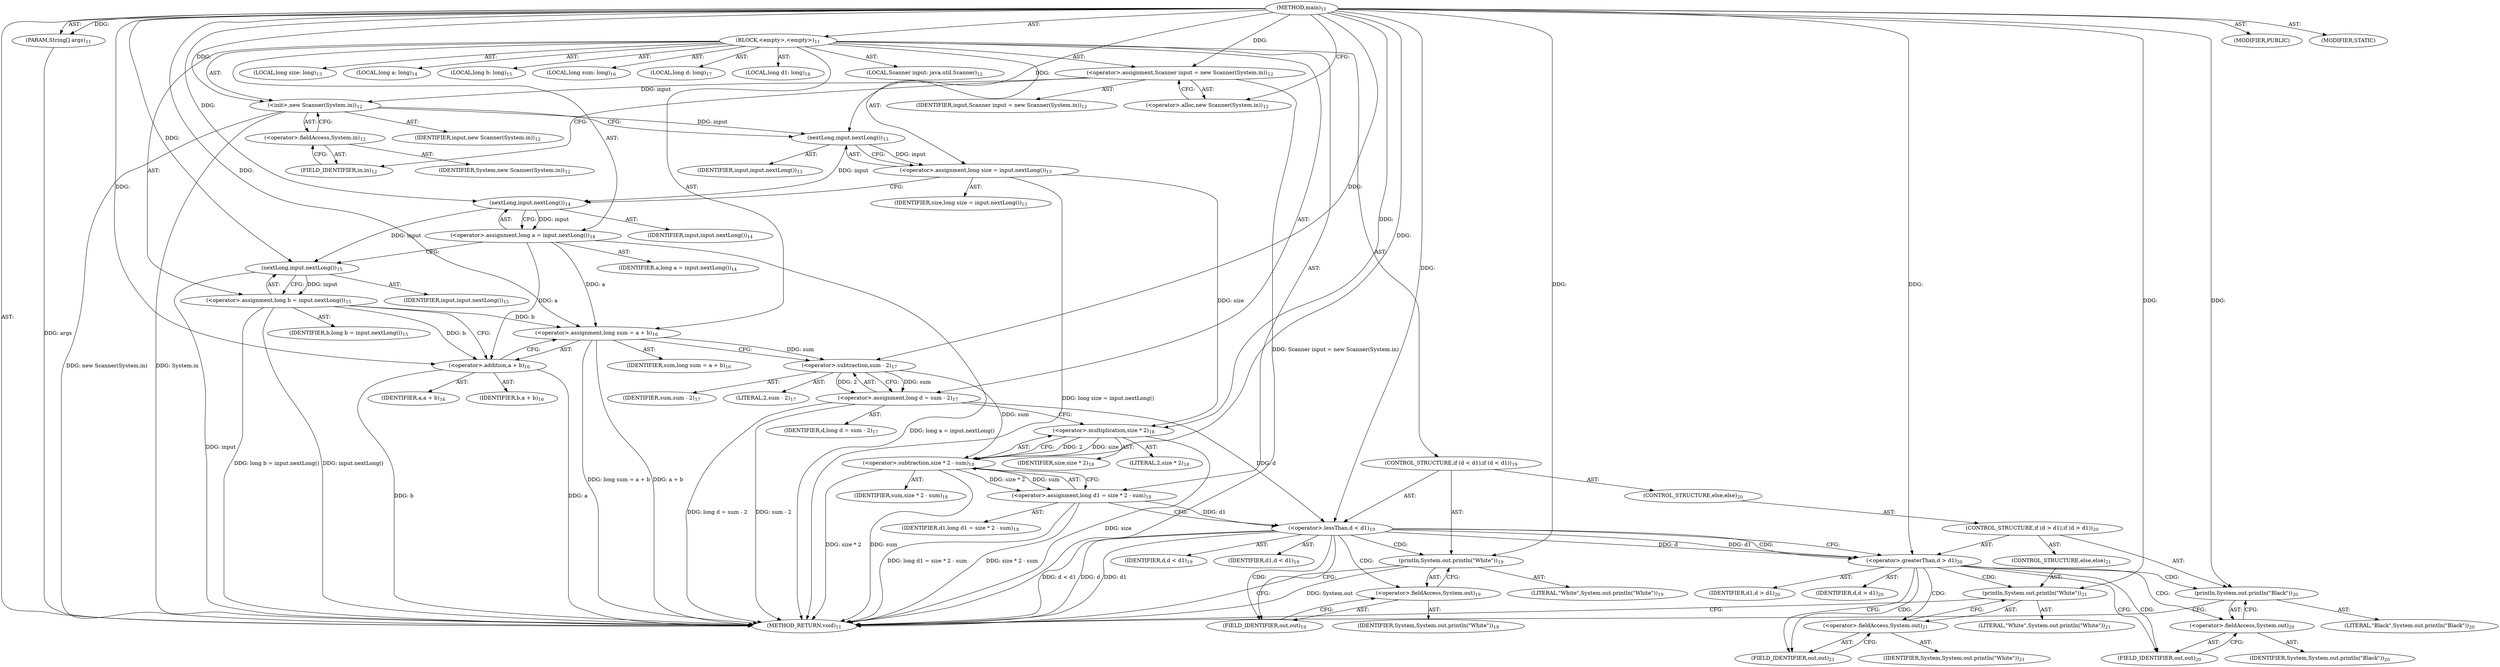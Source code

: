 digraph "main" {  
"19" [label = <(METHOD,main)<SUB>11</SUB>> ]
"20" [label = <(PARAM,String[] args)<SUB>11</SUB>> ]
"21" [label = <(BLOCK,&lt;empty&gt;,&lt;empty&gt;)<SUB>11</SUB>> ]
"4" [label = <(LOCAL,Scanner input: java.util.Scanner)<SUB>12</SUB>> ]
"22" [label = <(&lt;operator&gt;.assignment,Scanner input = new Scanner(System.in))<SUB>12</SUB>> ]
"23" [label = <(IDENTIFIER,input,Scanner input = new Scanner(System.in))<SUB>12</SUB>> ]
"24" [label = <(&lt;operator&gt;.alloc,new Scanner(System.in))<SUB>12</SUB>> ]
"25" [label = <(&lt;init&gt;,new Scanner(System.in))<SUB>12</SUB>> ]
"3" [label = <(IDENTIFIER,input,new Scanner(System.in))<SUB>12</SUB>> ]
"26" [label = <(&lt;operator&gt;.fieldAccess,System.in)<SUB>12</SUB>> ]
"27" [label = <(IDENTIFIER,System,new Scanner(System.in))<SUB>12</SUB>> ]
"28" [label = <(FIELD_IDENTIFIER,in,in)<SUB>12</SUB>> ]
"29" [label = <(LOCAL,long size: long)<SUB>13</SUB>> ]
"30" [label = <(&lt;operator&gt;.assignment,long size = input.nextLong())<SUB>13</SUB>> ]
"31" [label = <(IDENTIFIER,size,long size = input.nextLong())<SUB>13</SUB>> ]
"32" [label = <(nextLong,input.nextLong())<SUB>13</SUB>> ]
"33" [label = <(IDENTIFIER,input,input.nextLong())<SUB>13</SUB>> ]
"34" [label = <(LOCAL,long a: long)<SUB>14</SUB>> ]
"35" [label = <(&lt;operator&gt;.assignment,long a = input.nextLong())<SUB>14</SUB>> ]
"36" [label = <(IDENTIFIER,a,long a = input.nextLong())<SUB>14</SUB>> ]
"37" [label = <(nextLong,input.nextLong())<SUB>14</SUB>> ]
"38" [label = <(IDENTIFIER,input,input.nextLong())<SUB>14</SUB>> ]
"39" [label = <(LOCAL,long b: long)<SUB>15</SUB>> ]
"40" [label = <(&lt;operator&gt;.assignment,long b = input.nextLong())<SUB>15</SUB>> ]
"41" [label = <(IDENTIFIER,b,long b = input.nextLong())<SUB>15</SUB>> ]
"42" [label = <(nextLong,input.nextLong())<SUB>15</SUB>> ]
"43" [label = <(IDENTIFIER,input,input.nextLong())<SUB>15</SUB>> ]
"44" [label = <(LOCAL,long sum: long)<SUB>16</SUB>> ]
"45" [label = <(&lt;operator&gt;.assignment,long sum = a + b)<SUB>16</SUB>> ]
"46" [label = <(IDENTIFIER,sum,long sum = a + b)<SUB>16</SUB>> ]
"47" [label = <(&lt;operator&gt;.addition,a + b)<SUB>16</SUB>> ]
"48" [label = <(IDENTIFIER,a,a + b)<SUB>16</SUB>> ]
"49" [label = <(IDENTIFIER,b,a + b)<SUB>16</SUB>> ]
"50" [label = <(LOCAL,long d: long)<SUB>17</SUB>> ]
"51" [label = <(&lt;operator&gt;.assignment,long d = sum - 2)<SUB>17</SUB>> ]
"52" [label = <(IDENTIFIER,d,long d = sum - 2)<SUB>17</SUB>> ]
"53" [label = <(&lt;operator&gt;.subtraction,sum - 2)<SUB>17</SUB>> ]
"54" [label = <(IDENTIFIER,sum,sum - 2)<SUB>17</SUB>> ]
"55" [label = <(LITERAL,2,sum - 2)<SUB>17</SUB>> ]
"56" [label = <(LOCAL,long d1: long)<SUB>18</SUB>> ]
"57" [label = <(&lt;operator&gt;.assignment,long d1 = size * 2 - sum)<SUB>18</SUB>> ]
"58" [label = <(IDENTIFIER,d1,long d1 = size * 2 - sum)<SUB>18</SUB>> ]
"59" [label = <(&lt;operator&gt;.subtraction,size * 2 - sum)<SUB>18</SUB>> ]
"60" [label = <(&lt;operator&gt;.multiplication,size * 2)<SUB>18</SUB>> ]
"61" [label = <(IDENTIFIER,size,size * 2)<SUB>18</SUB>> ]
"62" [label = <(LITERAL,2,size * 2)<SUB>18</SUB>> ]
"63" [label = <(IDENTIFIER,sum,size * 2 - sum)<SUB>18</SUB>> ]
"64" [label = <(CONTROL_STRUCTURE,if (d &lt; d1),if (d &lt; d1))<SUB>19</SUB>> ]
"65" [label = <(&lt;operator&gt;.lessThan,d &lt; d1)<SUB>19</SUB>> ]
"66" [label = <(IDENTIFIER,d,d &lt; d1)<SUB>19</SUB>> ]
"67" [label = <(IDENTIFIER,d1,d &lt; d1)<SUB>19</SUB>> ]
"68" [label = <(println,System.out.println(&quot;White&quot;))<SUB>19</SUB>> ]
"69" [label = <(&lt;operator&gt;.fieldAccess,System.out)<SUB>19</SUB>> ]
"70" [label = <(IDENTIFIER,System,System.out.println(&quot;White&quot;))<SUB>19</SUB>> ]
"71" [label = <(FIELD_IDENTIFIER,out,out)<SUB>19</SUB>> ]
"72" [label = <(LITERAL,&quot;White&quot;,System.out.println(&quot;White&quot;))<SUB>19</SUB>> ]
"73" [label = <(CONTROL_STRUCTURE,else,else)<SUB>20</SUB>> ]
"74" [label = <(CONTROL_STRUCTURE,if (d &gt; d1),if (d &gt; d1))<SUB>20</SUB>> ]
"75" [label = <(&lt;operator&gt;.greaterThan,d &gt; d1)<SUB>20</SUB>> ]
"76" [label = <(IDENTIFIER,d,d &gt; d1)<SUB>20</SUB>> ]
"77" [label = <(IDENTIFIER,d1,d &gt; d1)<SUB>20</SUB>> ]
"78" [label = <(println,System.out.println(&quot;Black&quot;))<SUB>20</SUB>> ]
"79" [label = <(&lt;operator&gt;.fieldAccess,System.out)<SUB>20</SUB>> ]
"80" [label = <(IDENTIFIER,System,System.out.println(&quot;Black&quot;))<SUB>20</SUB>> ]
"81" [label = <(FIELD_IDENTIFIER,out,out)<SUB>20</SUB>> ]
"82" [label = <(LITERAL,&quot;Black&quot;,System.out.println(&quot;Black&quot;))<SUB>20</SUB>> ]
"83" [label = <(CONTROL_STRUCTURE,else,else)<SUB>21</SUB>> ]
"84" [label = <(println,System.out.println(&quot;White&quot;))<SUB>21</SUB>> ]
"85" [label = <(&lt;operator&gt;.fieldAccess,System.out)<SUB>21</SUB>> ]
"86" [label = <(IDENTIFIER,System,System.out.println(&quot;White&quot;))<SUB>21</SUB>> ]
"87" [label = <(FIELD_IDENTIFIER,out,out)<SUB>21</SUB>> ]
"88" [label = <(LITERAL,&quot;White&quot;,System.out.println(&quot;White&quot;))<SUB>21</SUB>> ]
"89" [label = <(MODIFIER,PUBLIC)> ]
"90" [label = <(MODIFIER,STATIC)> ]
"91" [label = <(METHOD_RETURN,void)<SUB>11</SUB>> ]
  "19" -> "20"  [ label = "AST: "] 
  "19" -> "21"  [ label = "AST: "] 
  "19" -> "89"  [ label = "AST: "] 
  "19" -> "90"  [ label = "AST: "] 
  "19" -> "91"  [ label = "AST: "] 
  "21" -> "4"  [ label = "AST: "] 
  "21" -> "22"  [ label = "AST: "] 
  "21" -> "25"  [ label = "AST: "] 
  "21" -> "29"  [ label = "AST: "] 
  "21" -> "30"  [ label = "AST: "] 
  "21" -> "34"  [ label = "AST: "] 
  "21" -> "35"  [ label = "AST: "] 
  "21" -> "39"  [ label = "AST: "] 
  "21" -> "40"  [ label = "AST: "] 
  "21" -> "44"  [ label = "AST: "] 
  "21" -> "45"  [ label = "AST: "] 
  "21" -> "50"  [ label = "AST: "] 
  "21" -> "51"  [ label = "AST: "] 
  "21" -> "56"  [ label = "AST: "] 
  "21" -> "57"  [ label = "AST: "] 
  "21" -> "64"  [ label = "AST: "] 
  "22" -> "23"  [ label = "AST: "] 
  "22" -> "24"  [ label = "AST: "] 
  "25" -> "3"  [ label = "AST: "] 
  "25" -> "26"  [ label = "AST: "] 
  "26" -> "27"  [ label = "AST: "] 
  "26" -> "28"  [ label = "AST: "] 
  "30" -> "31"  [ label = "AST: "] 
  "30" -> "32"  [ label = "AST: "] 
  "32" -> "33"  [ label = "AST: "] 
  "35" -> "36"  [ label = "AST: "] 
  "35" -> "37"  [ label = "AST: "] 
  "37" -> "38"  [ label = "AST: "] 
  "40" -> "41"  [ label = "AST: "] 
  "40" -> "42"  [ label = "AST: "] 
  "42" -> "43"  [ label = "AST: "] 
  "45" -> "46"  [ label = "AST: "] 
  "45" -> "47"  [ label = "AST: "] 
  "47" -> "48"  [ label = "AST: "] 
  "47" -> "49"  [ label = "AST: "] 
  "51" -> "52"  [ label = "AST: "] 
  "51" -> "53"  [ label = "AST: "] 
  "53" -> "54"  [ label = "AST: "] 
  "53" -> "55"  [ label = "AST: "] 
  "57" -> "58"  [ label = "AST: "] 
  "57" -> "59"  [ label = "AST: "] 
  "59" -> "60"  [ label = "AST: "] 
  "59" -> "63"  [ label = "AST: "] 
  "60" -> "61"  [ label = "AST: "] 
  "60" -> "62"  [ label = "AST: "] 
  "64" -> "65"  [ label = "AST: "] 
  "64" -> "68"  [ label = "AST: "] 
  "64" -> "73"  [ label = "AST: "] 
  "65" -> "66"  [ label = "AST: "] 
  "65" -> "67"  [ label = "AST: "] 
  "68" -> "69"  [ label = "AST: "] 
  "68" -> "72"  [ label = "AST: "] 
  "69" -> "70"  [ label = "AST: "] 
  "69" -> "71"  [ label = "AST: "] 
  "73" -> "74"  [ label = "AST: "] 
  "74" -> "75"  [ label = "AST: "] 
  "74" -> "78"  [ label = "AST: "] 
  "74" -> "83"  [ label = "AST: "] 
  "75" -> "76"  [ label = "AST: "] 
  "75" -> "77"  [ label = "AST: "] 
  "78" -> "79"  [ label = "AST: "] 
  "78" -> "82"  [ label = "AST: "] 
  "79" -> "80"  [ label = "AST: "] 
  "79" -> "81"  [ label = "AST: "] 
  "83" -> "84"  [ label = "AST: "] 
  "84" -> "85"  [ label = "AST: "] 
  "84" -> "88"  [ label = "AST: "] 
  "85" -> "86"  [ label = "AST: "] 
  "85" -> "87"  [ label = "AST: "] 
  "22" -> "28"  [ label = "CFG: "] 
  "25" -> "32"  [ label = "CFG: "] 
  "30" -> "37"  [ label = "CFG: "] 
  "35" -> "42"  [ label = "CFG: "] 
  "40" -> "47"  [ label = "CFG: "] 
  "45" -> "53"  [ label = "CFG: "] 
  "51" -> "60"  [ label = "CFG: "] 
  "57" -> "65"  [ label = "CFG: "] 
  "24" -> "22"  [ label = "CFG: "] 
  "26" -> "25"  [ label = "CFG: "] 
  "32" -> "30"  [ label = "CFG: "] 
  "37" -> "35"  [ label = "CFG: "] 
  "42" -> "40"  [ label = "CFG: "] 
  "47" -> "45"  [ label = "CFG: "] 
  "53" -> "51"  [ label = "CFG: "] 
  "59" -> "57"  [ label = "CFG: "] 
  "65" -> "71"  [ label = "CFG: "] 
  "65" -> "75"  [ label = "CFG: "] 
  "68" -> "91"  [ label = "CFG: "] 
  "28" -> "26"  [ label = "CFG: "] 
  "60" -> "59"  [ label = "CFG: "] 
  "69" -> "68"  [ label = "CFG: "] 
  "71" -> "69"  [ label = "CFG: "] 
  "75" -> "81"  [ label = "CFG: "] 
  "75" -> "87"  [ label = "CFG: "] 
  "78" -> "91"  [ label = "CFG: "] 
  "79" -> "78"  [ label = "CFG: "] 
  "84" -> "91"  [ label = "CFG: "] 
  "81" -> "79"  [ label = "CFG: "] 
  "85" -> "84"  [ label = "CFG: "] 
  "87" -> "85"  [ label = "CFG: "] 
  "19" -> "24"  [ label = "CFG: "] 
  "20" -> "91"  [ label = "DDG: args"] 
  "22" -> "91"  [ label = "DDG: Scanner input = new Scanner(System.in)"] 
  "25" -> "91"  [ label = "DDG: System.in"] 
  "25" -> "91"  [ label = "DDG: new Scanner(System.in)"] 
  "30" -> "91"  [ label = "DDG: long size = input.nextLong()"] 
  "35" -> "91"  [ label = "DDG: long a = input.nextLong()"] 
  "42" -> "91"  [ label = "DDG: input"] 
  "40" -> "91"  [ label = "DDG: input.nextLong()"] 
  "40" -> "91"  [ label = "DDG: long b = input.nextLong()"] 
  "47" -> "91"  [ label = "DDG: a"] 
  "47" -> "91"  [ label = "DDG: b"] 
  "45" -> "91"  [ label = "DDG: a + b"] 
  "45" -> "91"  [ label = "DDG: long sum = a + b"] 
  "51" -> "91"  [ label = "DDG: sum - 2"] 
  "51" -> "91"  [ label = "DDG: long d = sum - 2"] 
  "60" -> "91"  [ label = "DDG: size"] 
  "59" -> "91"  [ label = "DDG: size * 2"] 
  "59" -> "91"  [ label = "DDG: sum"] 
  "57" -> "91"  [ label = "DDG: size * 2 - sum"] 
  "57" -> "91"  [ label = "DDG: long d1 = size * 2 - sum"] 
  "65" -> "91"  [ label = "DDG: d"] 
  "65" -> "91"  [ label = "DDG: d1"] 
  "65" -> "91"  [ label = "DDG: d &lt; d1"] 
  "68" -> "91"  [ label = "DDG: System.out"] 
  "19" -> "20"  [ label = "DDG: "] 
  "19" -> "22"  [ label = "DDG: "] 
  "32" -> "30"  [ label = "DDG: input"] 
  "37" -> "35"  [ label = "DDG: input"] 
  "42" -> "40"  [ label = "DDG: input"] 
  "35" -> "45"  [ label = "DDG: a"] 
  "19" -> "45"  [ label = "DDG: "] 
  "40" -> "45"  [ label = "DDG: b"] 
  "53" -> "51"  [ label = "DDG: sum"] 
  "53" -> "51"  [ label = "DDG: 2"] 
  "59" -> "57"  [ label = "DDG: size * 2"] 
  "59" -> "57"  [ label = "DDG: sum"] 
  "22" -> "25"  [ label = "DDG: input"] 
  "19" -> "25"  [ label = "DDG: "] 
  "25" -> "32"  [ label = "DDG: input"] 
  "19" -> "32"  [ label = "DDG: "] 
  "32" -> "37"  [ label = "DDG: input"] 
  "19" -> "37"  [ label = "DDG: "] 
  "37" -> "42"  [ label = "DDG: input"] 
  "19" -> "42"  [ label = "DDG: "] 
  "35" -> "47"  [ label = "DDG: a"] 
  "19" -> "47"  [ label = "DDG: "] 
  "40" -> "47"  [ label = "DDG: b"] 
  "45" -> "53"  [ label = "DDG: sum"] 
  "19" -> "53"  [ label = "DDG: "] 
  "60" -> "59"  [ label = "DDG: size"] 
  "60" -> "59"  [ label = "DDG: 2"] 
  "53" -> "59"  [ label = "DDG: sum"] 
  "19" -> "59"  [ label = "DDG: "] 
  "51" -> "65"  [ label = "DDG: d"] 
  "19" -> "65"  [ label = "DDG: "] 
  "57" -> "65"  [ label = "DDG: d1"] 
  "19" -> "68"  [ label = "DDG: "] 
  "30" -> "60"  [ label = "DDG: size"] 
  "19" -> "60"  [ label = "DDG: "] 
  "65" -> "75"  [ label = "DDG: d"] 
  "19" -> "75"  [ label = "DDG: "] 
  "65" -> "75"  [ label = "DDG: d1"] 
  "19" -> "78"  [ label = "DDG: "] 
  "19" -> "84"  [ label = "DDG: "] 
  "65" -> "68"  [ label = "CDG: "] 
  "65" -> "71"  [ label = "CDG: "] 
  "65" -> "75"  [ label = "CDG: "] 
  "65" -> "69"  [ label = "CDG: "] 
  "75" -> "87"  [ label = "CDG: "] 
  "75" -> "81"  [ label = "CDG: "] 
  "75" -> "84"  [ label = "CDG: "] 
  "75" -> "85"  [ label = "CDG: "] 
  "75" -> "78"  [ label = "CDG: "] 
  "75" -> "79"  [ label = "CDG: "] 
}
